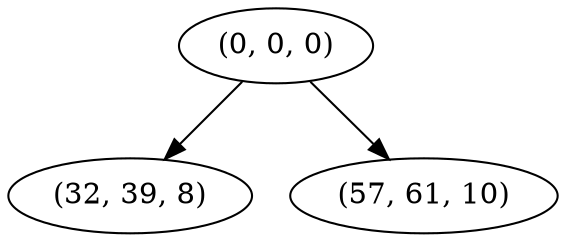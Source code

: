 digraph tree {
    "(0, 0, 0)";
    "(32, 39, 8)";
    "(57, 61, 10)";
    "(0, 0, 0)" -> "(32, 39, 8)";
    "(0, 0, 0)" -> "(57, 61, 10)";
}
